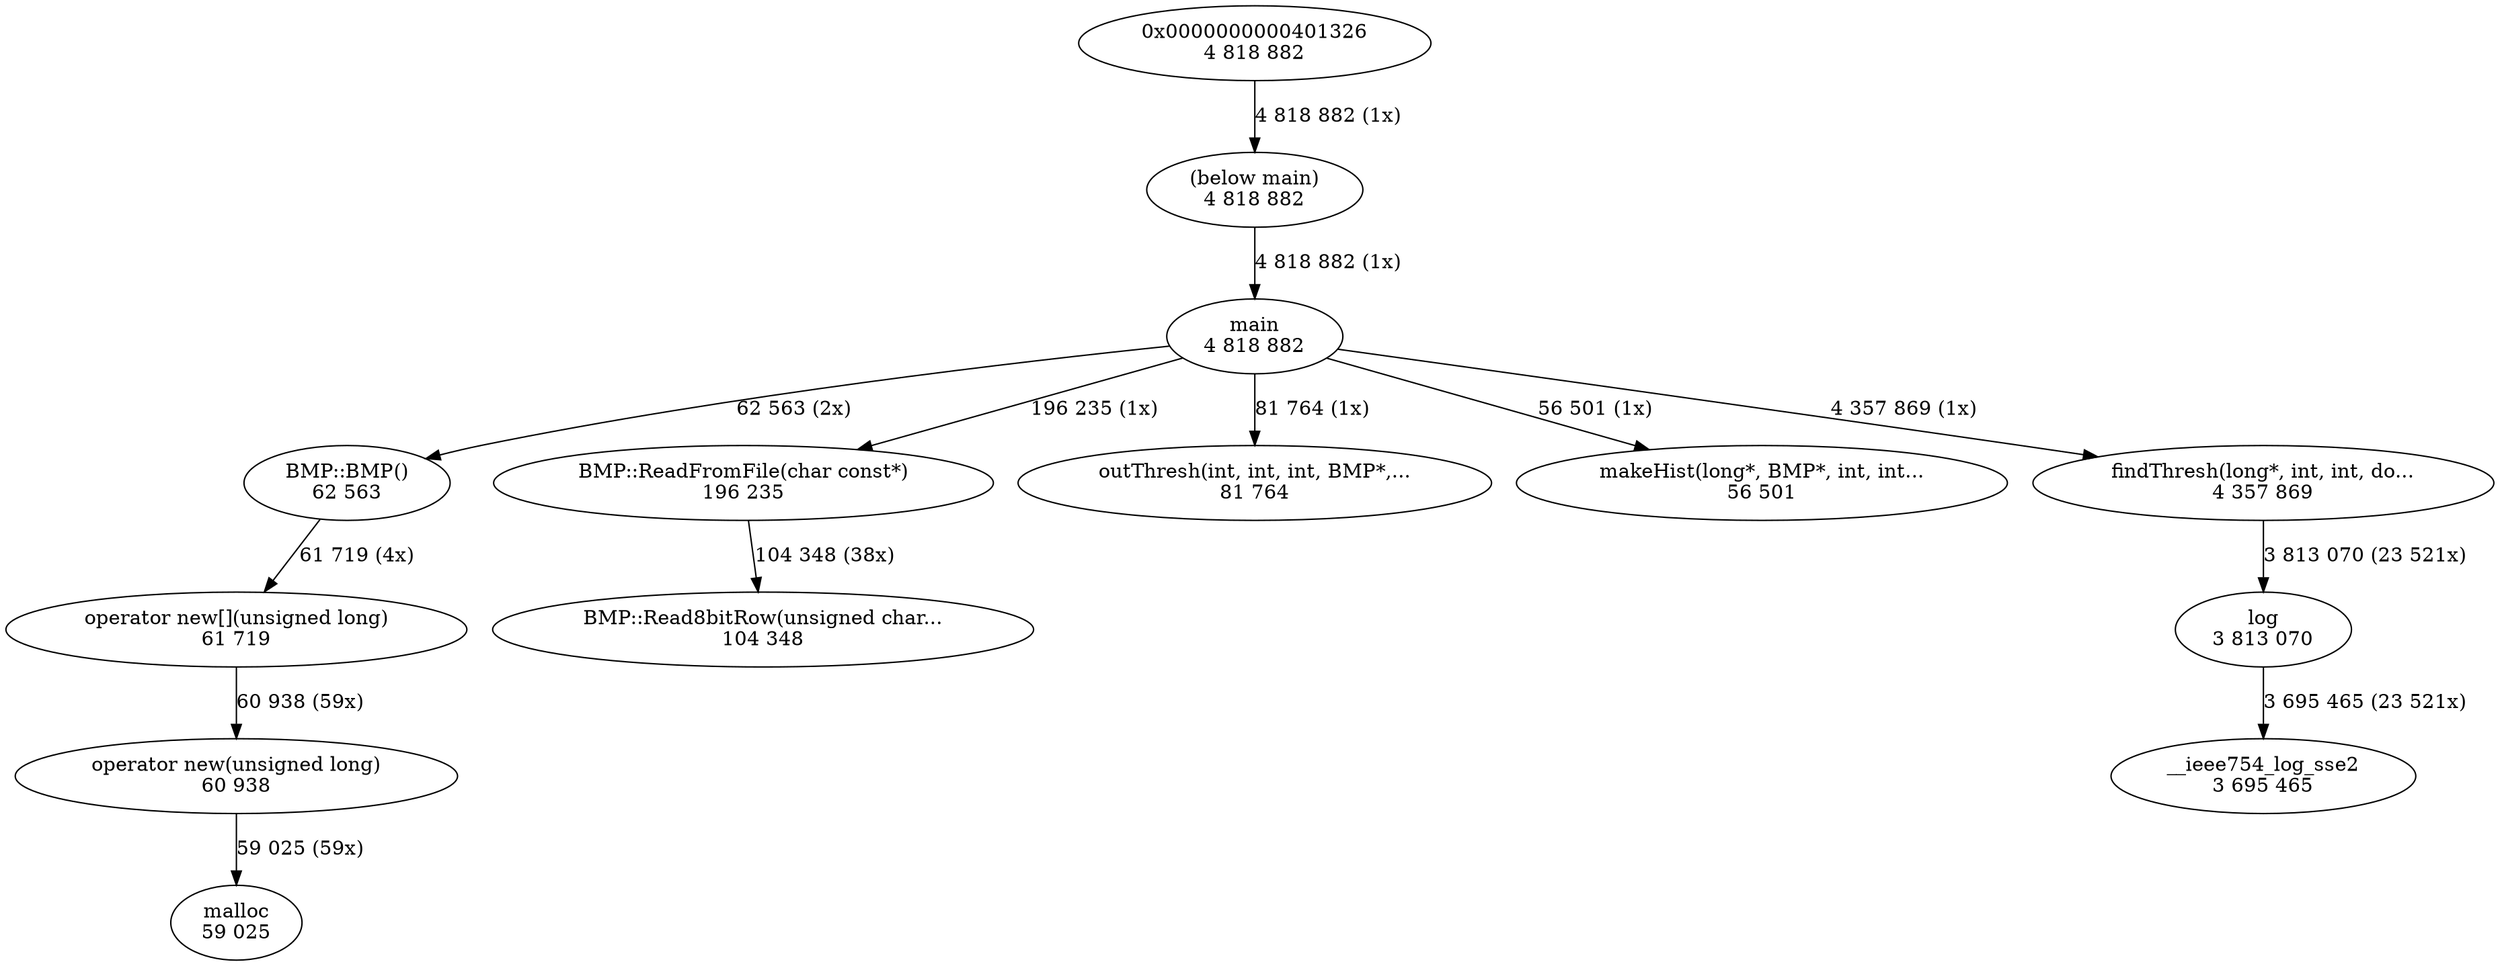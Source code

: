 digraph "callgraph" {
  F2913038 [label="operator new[](unsigned long)\n61 719"];
  F2913368 [label="operator new(unsigned long)\n60 938"];
  F2913d48 [label="malloc\n59 025"];
  F2948d48 [label="(below main)\n4 818 882"];
  F294a998 [label="main\n4 818 882"];
  F29ac4e8 [label="BMP::Read8bitRow(unsigned char...\n104 348"];
  F29addd8 [label="BMP::BMP()\n62 563"];
  F29af748 [label="BMP::ReadFromFile(char const*)\n196 235"];
  F29b3d28 [label="0x0000000000401326\n4 818 882"];
  F29b4698 [label="outThresh(int, int, int, BMP*,...\n81 764"];
  F29b4f18 [label="makeHist(long*, BMP*, int, int...\n56 501"];
  F29b6ea8 [label="findThresh(long*, int, int, do...\n4 357 869"];
  F29b7e38 [label="log\n3 813 070"];
  F2a395c8 [label="__ieee754_log_sse2\n3 695 465"];
  F2913038 -> F2913368 [weight=2,label="60 938 (59x)"];
  F2913368 -> F2913d48 [weight=2,label="59 025 (59x)"];
  F2948d48 -> F294a998 [weight=2,label="4 818 882 (1x)"];
  F294a998 -> F29addd8 [weight=2,label="62 563 (2x)"];
  F294a998 -> F29af748 [weight=2,label="196 235 (1x)"];
  F294a998 -> F29b4698 [weight=2,label="81 764 (1x)"];
  F294a998 -> F29b4f18 [weight=2,label="56 501 (1x)"];
  F294a998 -> F29b6ea8 [weight=2,label="4 357 869 (1x)"];
  F29addd8 -> F2913038 [weight=2,label="61 719 (4x)"];
  F29af748 -> F29ac4e8 [weight=2,label="104 348 (38x)"];
  F29b3d28 -> F2948d48 [weight=2,label="4 818 882 (1x)"];
  F29b6ea8 -> F29b7e38 [weight=2,label="3 813 070 (23 521x)"];
  F29b7e38 -> F2a395c8 [weight=2,label="3 695 465 (23 521x)"];
}
